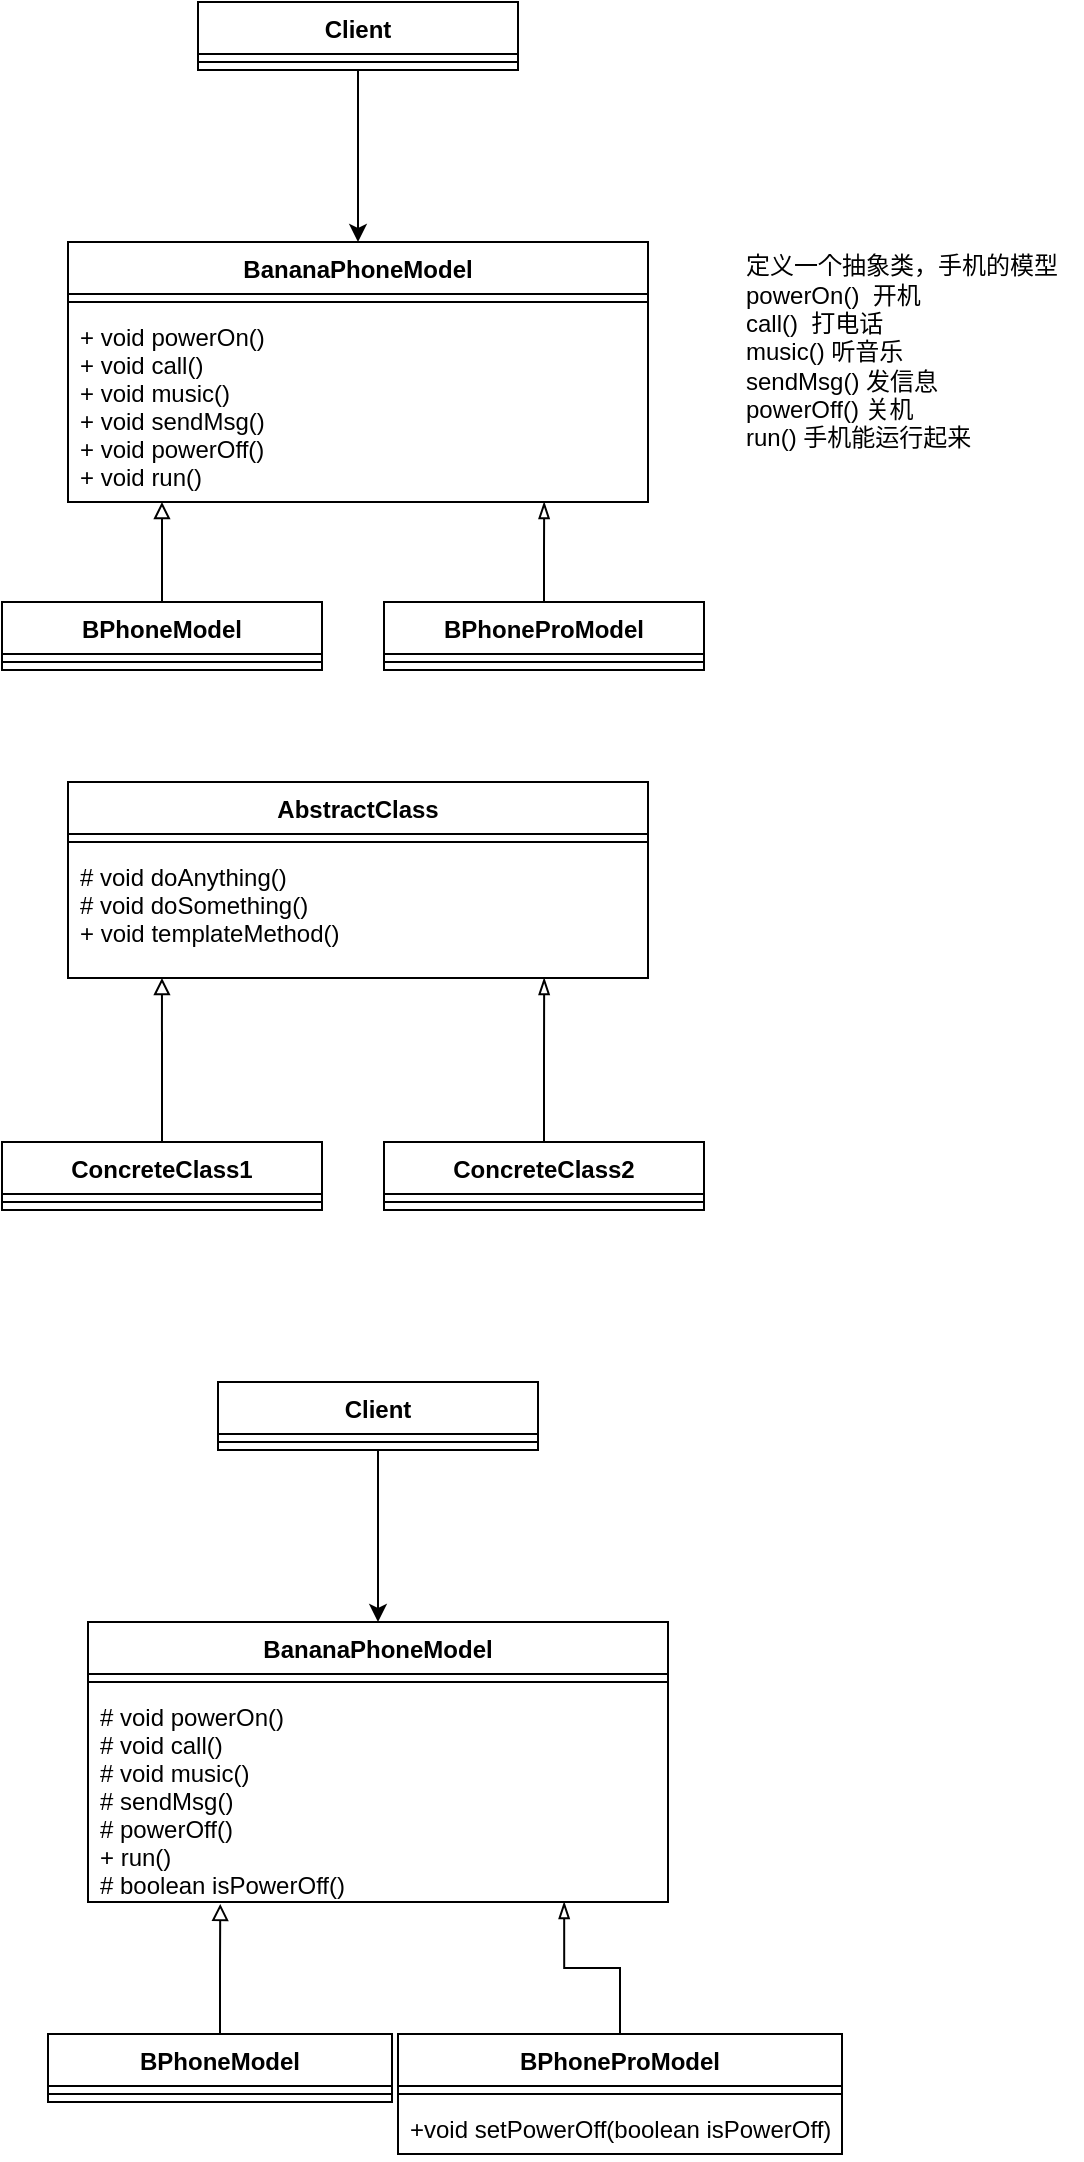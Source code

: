 <mxfile version="15.4.0" type="device"><diagram id="wczOxSFmP4AwhyONeSmn" name="第 1 页"><mxGraphModel dx="1106" dy="997" grid="1" gridSize="10" guides="1" tooltips="1" connect="1" arrows="1" fold="1" page="1" pageScale="1" pageWidth="827" pageHeight="1169" math="0" shadow="0"><root><mxCell id="0"/><mxCell id="1" parent="0"/><mxCell id="D-fRV9r-FluUS1umJovI-18" style="edgeStyle=orthogonalEdgeStyle;rounded=0;orthogonalLoop=1;jettySize=auto;html=1;exitX=0.5;exitY=1;exitDx=0;exitDy=0;" parent="1" source="D-fRV9r-FluUS1umJovI-1" target="D-fRV9r-FluUS1umJovI-5" edge="1"><mxGeometry relative="1" as="geometry"/></mxCell><mxCell id="D-fRV9r-FluUS1umJovI-1" value="Client" style="swimlane;fontStyle=1;align=center;verticalAlign=top;childLayout=stackLayout;horizontal=1;startSize=26;horizontalStack=0;resizeParent=1;resizeParentMax=0;resizeLast=0;collapsible=1;marginBottom=0;" parent="1" vertex="1"><mxGeometry x="268" y="110" width="160" height="34" as="geometry"/></mxCell><mxCell id="D-fRV9r-FluUS1umJovI-3" value="" style="line;strokeWidth=1;fillColor=none;align=left;verticalAlign=middle;spacingTop=-1;spacingLeft=3;spacingRight=3;rotatable=0;labelPosition=right;points=[];portConstraint=eastwest;" parent="D-fRV9r-FluUS1umJovI-1" vertex="1"><mxGeometry y="26" width="160" height="8" as="geometry"/></mxCell><mxCell id="D-fRV9r-FluUS1umJovI-5" value="BananaPhoneModel" style="swimlane;fontStyle=1;align=center;verticalAlign=top;childLayout=stackLayout;horizontal=1;startSize=26;horizontalStack=0;resizeParent=1;resizeParentMax=0;resizeLast=0;collapsible=1;marginBottom=0;" parent="1" vertex="1"><mxGeometry x="203" y="230" width="290" height="130" as="geometry"/></mxCell><mxCell id="D-fRV9r-FluUS1umJovI-7" value="" style="line;strokeWidth=1;fillColor=none;align=left;verticalAlign=middle;spacingTop=-1;spacingLeft=3;spacingRight=3;rotatable=0;labelPosition=right;points=[];portConstraint=eastwest;" parent="D-fRV9r-FluUS1umJovI-5" vertex="1"><mxGeometry y="26" width="290" height="8" as="geometry"/></mxCell><mxCell id="D-fRV9r-FluUS1umJovI-8" value="+ void powerOn()&#10;+ void call()&#10;+ void music()&#10;+ void sendMsg()&#10;+ void powerOff()&#10;+ void run()" style="text;strokeColor=none;fillColor=none;align=left;verticalAlign=top;spacingLeft=4;spacingRight=4;overflow=hidden;rotatable=0;points=[[0,0.5],[1,0.5]];portConstraint=eastwest;" parent="D-fRV9r-FluUS1umJovI-5" vertex="1"><mxGeometry y="34" width="290" height="96" as="geometry"/></mxCell><mxCell id="D-fRV9r-FluUS1umJovI-9" value="定义一个抽象类，手机的模型&lt;br&gt;powerOn()&amp;nbsp; 开机&lt;br&gt;call()&amp;nbsp; 打电话&lt;br&gt;music() 听音乐&lt;br&gt;sendMsg() 发信息&lt;br&gt;powerOff() 关机&lt;br&gt;run() 手机能运行起来" style="text;html=1;align=left;verticalAlign=middle;resizable=0;points=[];autosize=1;strokeColor=none;fillColor=none;" parent="1" vertex="1"><mxGeometry x="540" y="235" width="170" height="100" as="geometry"/></mxCell><mxCell id="D-fRV9r-FluUS1umJovI-17" style="edgeStyle=orthogonalEdgeStyle;rounded=0;orthogonalLoop=1;jettySize=auto;html=1;exitX=0.5;exitY=0;exitDx=0;exitDy=0;entryX=0.162;entryY=1;entryDx=0;entryDy=0;entryPerimeter=0;endArrow=block;endFill=0;" parent="1" source="D-fRV9r-FluUS1umJovI-10" target="D-fRV9r-FluUS1umJovI-8" edge="1"><mxGeometry relative="1" as="geometry"/></mxCell><mxCell id="D-fRV9r-FluUS1umJovI-10" value="BPhoneModel" style="swimlane;fontStyle=1;align=center;verticalAlign=top;childLayout=stackLayout;horizontal=1;startSize=26;horizontalStack=0;resizeParent=1;resizeParentMax=0;resizeLast=0;collapsible=1;marginBottom=0;" parent="1" vertex="1"><mxGeometry x="170" y="410" width="160" height="34" as="geometry"/></mxCell><mxCell id="D-fRV9r-FluUS1umJovI-12" value="" style="line;strokeWidth=1;fillColor=none;align=left;verticalAlign=middle;spacingTop=-1;spacingLeft=3;spacingRight=3;rotatable=0;labelPosition=right;points=[];portConstraint=eastwest;" parent="D-fRV9r-FluUS1umJovI-10" vertex="1"><mxGeometry y="26" width="160" height="8" as="geometry"/></mxCell><mxCell id="D-fRV9r-FluUS1umJovI-16" style="edgeStyle=orthogonalEdgeStyle;rounded=0;orthogonalLoop=1;jettySize=auto;html=1;exitX=0.5;exitY=0;exitDx=0;exitDy=0;entryX=0.821;entryY=1;entryDx=0;entryDy=0;entryPerimeter=0;endArrow=blockThin;endFill=0;" parent="1" source="D-fRV9r-FluUS1umJovI-14" target="D-fRV9r-FluUS1umJovI-8" edge="1"><mxGeometry relative="1" as="geometry"/></mxCell><mxCell id="D-fRV9r-FluUS1umJovI-14" value="BPhoneProModel" style="swimlane;fontStyle=1;align=center;verticalAlign=top;childLayout=stackLayout;horizontal=1;startSize=26;horizontalStack=0;resizeParent=1;resizeParentMax=0;resizeLast=0;collapsible=1;marginBottom=0;" parent="1" vertex="1"><mxGeometry x="361" y="410" width="160" height="34" as="geometry"/></mxCell><mxCell id="D-fRV9r-FluUS1umJovI-15" value="" style="line;strokeWidth=1;fillColor=none;align=left;verticalAlign=middle;spacingTop=-1;spacingLeft=3;spacingRight=3;rotatable=0;labelPosition=right;points=[];portConstraint=eastwest;" parent="D-fRV9r-FluUS1umJovI-14" vertex="1"><mxGeometry y="26" width="160" height="8" as="geometry"/></mxCell><mxCell id="D-fRV9r-FluUS1umJovI-32" value="AbstractClass" style="swimlane;fontStyle=1;align=center;verticalAlign=top;childLayout=stackLayout;horizontal=1;startSize=26;horizontalStack=0;resizeParent=1;resizeParentMax=0;resizeLast=0;collapsible=1;marginBottom=0;" parent="1" vertex="1"><mxGeometry x="203" y="500" width="290" height="98" as="geometry"/></mxCell><mxCell id="D-fRV9r-FluUS1umJovI-33" value="" style="line;strokeWidth=1;fillColor=none;align=left;verticalAlign=middle;spacingTop=-1;spacingLeft=3;spacingRight=3;rotatable=0;labelPosition=right;points=[];portConstraint=eastwest;" parent="D-fRV9r-FluUS1umJovI-32" vertex="1"><mxGeometry y="26" width="290" height="8" as="geometry"/></mxCell><mxCell id="D-fRV9r-FluUS1umJovI-34" value="# void doAnything()&#10;# void doSomething()&#10;+ void templateMethod()" style="text;strokeColor=none;fillColor=none;align=left;verticalAlign=top;spacingLeft=4;spacingRight=4;overflow=hidden;rotatable=0;points=[[0,0.5],[1,0.5]];portConstraint=eastwest;" parent="D-fRV9r-FluUS1umJovI-32" vertex="1"><mxGeometry y="34" width="290" height="64" as="geometry"/></mxCell><mxCell id="D-fRV9r-FluUS1umJovI-35" style="edgeStyle=orthogonalEdgeStyle;rounded=0;orthogonalLoop=1;jettySize=auto;html=1;exitX=0.5;exitY=0;exitDx=0;exitDy=0;entryX=0.162;entryY=1;entryDx=0;entryDy=0;entryPerimeter=0;endArrow=block;endFill=0;" parent="1" source="D-fRV9r-FluUS1umJovI-36" target="D-fRV9r-FluUS1umJovI-34" edge="1"><mxGeometry relative="1" as="geometry"/></mxCell><mxCell id="D-fRV9r-FluUS1umJovI-36" value="ConcreteClass1" style="swimlane;fontStyle=1;align=center;verticalAlign=top;childLayout=stackLayout;horizontal=1;startSize=26;horizontalStack=0;resizeParent=1;resizeParentMax=0;resizeLast=0;collapsible=1;marginBottom=0;" parent="1" vertex="1"><mxGeometry x="170" y="680" width="160" height="34" as="geometry"/></mxCell><mxCell id="D-fRV9r-FluUS1umJovI-37" value="" style="line;strokeWidth=1;fillColor=none;align=left;verticalAlign=middle;spacingTop=-1;spacingLeft=3;spacingRight=3;rotatable=0;labelPosition=right;points=[];portConstraint=eastwest;" parent="D-fRV9r-FluUS1umJovI-36" vertex="1"><mxGeometry y="26" width="160" height="8" as="geometry"/></mxCell><mxCell id="D-fRV9r-FluUS1umJovI-38" style="edgeStyle=orthogonalEdgeStyle;rounded=0;orthogonalLoop=1;jettySize=auto;html=1;exitX=0.5;exitY=0;exitDx=0;exitDy=0;entryX=0.821;entryY=1;entryDx=0;entryDy=0;entryPerimeter=0;endArrow=blockThin;endFill=0;" parent="1" source="D-fRV9r-FluUS1umJovI-39" target="D-fRV9r-FluUS1umJovI-34" edge="1"><mxGeometry relative="1" as="geometry"/></mxCell><mxCell id="D-fRV9r-FluUS1umJovI-39" value="ConcreteClass2" style="swimlane;fontStyle=1;align=center;verticalAlign=top;childLayout=stackLayout;horizontal=1;startSize=26;horizontalStack=0;resizeParent=1;resizeParentMax=0;resizeLast=0;collapsible=1;marginBottom=0;" parent="1" vertex="1"><mxGeometry x="361" y="680" width="160" height="34" as="geometry"/></mxCell><mxCell id="D-fRV9r-FluUS1umJovI-40" value="" style="line;strokeWidth=1;fillColor=none;align=left;verticalAlign=middle;spacingTop=-1;spacingLeft=3;spacingRight=3;rotatable=0;labelPosition=right;points=[];portConstraint=eastwest;" parent="D-fRV9r-FluUS1umJovI-39" vertex="1"><mxGeometry y="26" width="160" height="8" as="geometry"/></mxCell><mxCell id="lngXgtzzhAVbMw7HW3Qe-1" style="edgeStyle=orthogonalEdgeStyle;rounded=0;orthogonalLoop=1;jettySize=auto;html=1;exitX=0.5;exitY=1;exitDx=0;exitDy=0;" parent="1" source="lngXgtzzhAVbMw7HW3Qe-2" target="lngXgtzzhAVbMw7HW3Qe-4" edge="1"><mxGeometry relative="1" as="geometry"/></mxCell><mxCell id="lngXgtzzhAVbMw7HW3Qe-2" value="Client" style="swimlane;fontStyle=1;align=center;verticalAlign=top;childLayout=stackLayout;horizontal=1;startSize=26;horizontalStack=0;resizeParent=1;resizeParentMax=0;resizeLast=0;collapsible=1;marginBottom=0;" parent="1" vertex="1"><mxGeometry x="278" y="800" width="160" height="34" as="geometry"/></mxCell><mxCell id="lngXgtzzhAVbMw7HW3Qe-3" value="" style="line;strokeWidth=1;fillColor=none;align=left;verticalAlign=middle;spacingTop=-1;spacingLeft=3;spacingRight=3;rotatable=0;labelPosition=right;points=[];portConstraint=eastwest;" parent="lngXgtzzhAVbMw7HW3Qe-2" vertex="1"><mxGeometry y="26" width="160" height="8" as="geometry"/></mxCell><mxCell id="lngXgtzzhAVbMw7HW3Qe-4" value="BananaPhoneModel" style="swimlane;fontStyle=1;align=center;verticalAlign=top;childLayout=stackLayout;horizontal=1;startSize=26;horizontalStack=0;resizeParent=1;resizeParentMax=0;resizeLast=0;collapsible=1;marginBottom=0;" parent="1" vertex="1"><mxGeometry x="213" y="920" width="290" height="140" as="geometry"/></mxCell><mxCell id="lngXgtzzhAVbMw7HW3Qe-5" value="" style="line;strokeWidth=1;fillColor=none;align=left;verticalAlign=middle;spacingTop=-1;spacingLeft=3;spacingRight=3;rotatable=0;labelPosition=right;points=[];portConstraint=eastwest;" parent="lngXgtzzhAVbMw7HW3Qe-4" vertex="1"><mxGeometry y="26" width="290" height="8" as="geometry"/></mxCell><mxCell id="lngXgtzzhAVbMw7HW3Qe-6" value="# void powerOn()&#10;# void call()&#10;# void music()&#10;# sendMsg()&#10;# powerOff()&#10;+ run()&#10;# boolean isPowerOff()" style="text;strokeColor=none;fillColor=none;align=left;verticalAlign=top;spacingLeft=4;spacingRight=4;overflow=hidden;rotatable=0;points=[[0,0.5],[1,0.5]];portConstraint=eastwest;" parent="lngXgtzzhAVbMw7HW3Qe-4" vertex="1"><mxGeometry y="34" width="290" height="106" as="geometry"/></mxCell><mxCell id="lngXgtzzhAVbMw7HW3Qe-10" style="edgeStyle=orthogonalEdgeStyle;rounded=0;orthogonalLoop=1;jettySize=auto;html=1;entryX=0.821;entryY=1;entryDx=0;entryDy=0;entryPerimeter=0;endArrow=blockThin;endFill=0;" parent="1" source="lngXgtzzhAVbMw7HW3Qe-22" target="lngXgtzzhAVbMw7HW3Qe-6" edge="1"><mxGeometry relative="1" as="geometry"><mxPoint x="451" y="1100" as="sourcePoint"/></mxGeometry></mxCell><mxCell id="lngXgtzzhAVbMw7HW3Qe-25" style="edgeStyle=orthogonalEdgeStyle;rounded=0;orthogonalLoop=1;jettySize=auto;html=1;exitX=0.5;exitY=0;exitDx=0;exitDy=0;entryX=0.228;entryY=1.009;entryDx=0;entryDy=0;entryPerimeter=0;endArrow=block;endFill=0;" parent="1" source="lngXgtzzhAVbMw7HW3Qe-14" target="lngXgtzzhAVbMw7HW3Qe-6" edge="1"><mxGeometry relative="1" as="geometry"/></mxCell><mxCell id="lngXgtzzhAVbMw7HW3Qe-14" value="BPhoneModel" style="swimlane;fontStyle=1;align=center;verticalAlign=top;childLayout=stackLayout;horizontal=1;startSize=26;horizontalStack=0;resizeParent=1;resizeParentMax=0;resizeLast=0;collapsible=1;marginBottom=0;" parent="1" vertex="1"><mxGeometry x="193" y="1126" width="172" height="34" as="geometry"/></mxCell><mxCell id="lngXgtzzhAVbMw7HW3Qe-16" value="" style="line;strokeWidth=1;fillColor=none;align=left;verticalAlign=middle;spacingTop=-1;spacingLeft=3;spacingRight=3;rotatable=0;labelPosition=right;points=[];portConstraint=eastwest;" parent="lngXgtzzhAVbMw7HW3Qe-14" vertex="1"><mxGeometry y="26" width="172" height="8" as="geometry"/></mxCell><mxCell id="lngXgtzzhAVbMw7HW3Qe-22" value="BPhoneProModel" style="swimlane;fontStyle=1;align=center;verticalAlign=top;childLayout=stackLayout;horizontal=1;startSize=26;horizontalStack=0;resizeParent=1;resizeParentMax=0;resizeLast=0;collapsible=1;marginBottom=0;" parent="1" vertex="1"><mxGeometry x="368" y="1126" width="222" height="60" as="geometry"/></mxCell><mxCell id="lngXgtzzhAVbMw7HW3Qe-23" value="" style="line;strokeWidth=1;fillColor=none;align=left;verticalAlign=middle;spacingTop=-1;spacingLeft=3;spacingRight=3;rotatable=0;labelPosition=right;points=[];portConstraint=eastwest;" parent="lngXgtzzhAVbMw7HW3Qe-22" vertex="1"><mxGeometry y="26" width="222" height="8" as="geometry"/></mxCell><mxCell id="lngXgtzzhAVbMw7HW3Qe-24" value="+void setPowerOff(boolean isPowerOff)" style="text;strokeColor=none;fillColor=none;align=left;verticalAlign=top;spacingLeft=4;spacingRight=4;overflow=hidden;rotatable=0;points=[[0,0.5],[1,0.5]];portConstraint=eastwest;" parent="lngXgtzzhAVbMw7HW3Qe-22" vertex="1"><mxGeometry y="34" width="222" height="26" as="geometry"/></mxCell></root></mxGraphModel></diagram></mxfile>